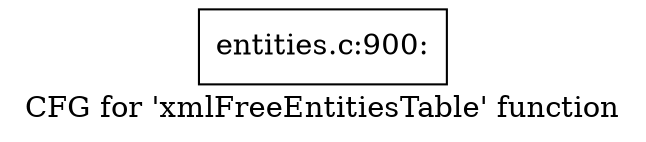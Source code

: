 digraph "CFG for 'xmlFreeEntitiesTable' function" {
	label="CFG for 'xmlFreeEntitiesTable' function";

	Node0x559a62186bd0 [shape=record,label="{entities.c:900:}"];
}
